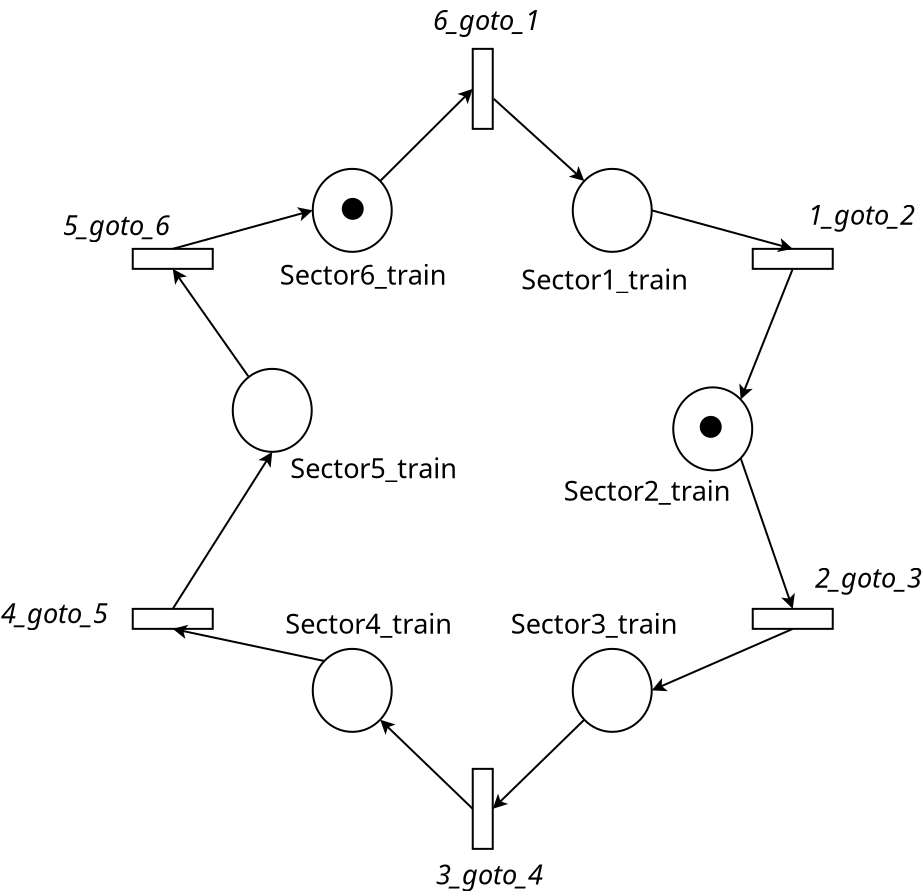<?xml version="1.0" encoding="UTF-8"?>
<dia:diagram xmlns:dia="http://www.lysator.liu.se/~alla/dia/">
  <dia:layer name="Background" visible="true" active="true">
    <dia:object type="Standard - Ellipse" version="0" id="O0">
      <dia:attribute name="obj_pos">
        <dia:point val="12,-2"/>
      </dia:attribute>
      <dia:attribute name="obj_bb">
        <dia:rectangle val="11.95,-2.05;16,2.2"/>
      </dia:attribute>
      <dia:attribute name="elem_corner">
        <dia:point val="12,-2"/>
      </dia:attribute>
      <dia:attribute name="elem_width">
        <dia:real val="3.95"/>
      </dia:attribute>
      <dia:attribute name="elem_height">
        <dia:real val="4.15"/>
      </dia:attribute>
    </dia:object>
    <dia:object type="Standard - Ellipse" version="0" id="O1">
      <dia:attribute name="obj_pos">
        <dia:point val="8,8"/>
      </dia:attribute>
      <dia:attribute name="obj_bb">
        <dia:rectangle val="7.95,7.95;12,12.2"/>
      </dia:attribute>
      <dia:attribute name="elem_corner">
        <dia:point val="8,8"/>
      </dia:attribute>
      <dia:attribute name="elem_width">
        <dia:real val="3.95"/>
      </dia:attribute>
      <dia:attribute name="elem_height">
        <dia:real val="4.15"/>
      </dia:attribute>
    </dia:object>
    <dia:object type="Standard - Ellipse" version="0" id="O2">
      <dia:attribute name="obj_pos">
        <dia:point val="30.025,8.925"/>
      </dia:attribute>
      <dia:attribute name="obj_bb">
        <dia:rectangle val="29.975,8.875;34.025,13.125"/>
      </dia:attribute>
      <dia:attribute name="elem_corner">
        <dia:point val="30.025,8.925"/>
      </dia:attribute>
      <dia:attribute name="elem_width">
        <dia:real val="3.95"/>
      </dia:attribute>
      <dia:attribute name="elem_height">
        <dia:real val="4.15"/>
      </dia:attribute>
    </dia:object>
    <dia:object type="Standard - Ellipse" version="0" id="O3">
      <dia:attribute name="obj_pos">
        <dia:point val="25,-2"/>
      </dia:attribute>
      <dia:attribute name="obj_bb">
        <dia:rectangle val="24.95,-2.05;29,2.2"/>
      </dia:attribute>
      <dia:attribute name="elem_corner">
        <dia:point val="25,-2"/>
      </dia:attribute>
      <dia:attribute name="elem_width">
        <dia:real val="3.95"/>
      </dia:attribute>
      <dia:attribute name="elem_height">
        <dia:real val="4.15"/>
      </dia:attribute>
    </dia:object>
    <dia:object type="Standard - Box" version="0" id="O4">
      <dia:attribute name="obj_pos">
        <dia:point val="20,-8"/>
      </dia:attribute>
      <dia:attribute name="obj_bb">
        <dia:rectangle val="19.95,-8.05;21.05,-3.95"/>
      </dia:attribute>
      <dia:attribute name="elem_corner">
        <dia:point val="20,-8"/>
      </dia:attribute>
      <dia:attribute name="elem_width">
        <dia:real val="1"/>
      </dia:attribute>
      <dia:attribute name="elem_height">
        <dia:real val="4"/>
      </dia:attribute>
      <dia:attribute name="show_background">
        <dia:boolean val="true"/>
      </dia:attribute>
    </dia:object>
    <dia:object type="Standard - Line" version="0" id="O5">
      <dia:attribute name="obj_pos">
        <dia:point val="15.371,-1.392"/>
      </dia:attribute>
      <dia:attribute name="obj_bb">
        <dia:rectangle val="15.301,-6.079;20.079,-1.322"/>
      </dia:attribute>
      <dia:attribute name="conn_endpoints">
        <dia:point val="15.371,-1.392"/>
        <dia:point val="20,-6"/>
      </dia:attribute>
      <dia:attribute name="numcp">
        <dia:int val="1"/>
      </dia:attribute>
      <dia:attribute name="end_arrow">
        <dia:enum val="22"/>
      </dia:attribute>
      <dia:attribute name="end_arrow_length">
        <dia:real val="0.5"/>
      </dia:attribute>
      <dia:attribute name="end_arrow_width">
        <dia:real val="0.5"/>
      </dia:attribute>
      <dia:connections>
        <dia:connection handle="0" to="O0" connection="2"/>
        <dia:connection handle="1" to="O4" connection="3"/>
      </dia:connections>
    </dia:object>
    <dia:object type="Standard - Line" version="0" id="O6">
      <dia:attribute name="obj_pos">
        <dia:point val="21.048,-5.503"/>
      </dia:attribute>
      <dia:attribute name="obj_bb">
        <dia:rectangle val="20.977,-5.573;25.661,-1.317"/>
      </dia:attribute>
      <dia:attribute name="conn_endpoints">
        <dia:point val="21.048,-5.503"/>
        <dia:point val="25.578,-1.392"/>
      </dia:attribute>
      <dia:attribute name="numcp">
        <dia:int val="1"/>
      </dia:attribute>
      <dia:attribute name="end_arrow">
        <dia:enum val="22"/>
      </dia:attribute>
      <dia:attribute name="end_arrow_length">
        <dia:real val="0.5"/>
      </dia:attribute>
      <dia:attribute name="end_arrow_width">
        <dia:real val="0.5"/>
      </dia:attribute>
      <dia:connections>
        <dia:connection handle="0" to="O4" connection="8"/>
        <dia:connection handle="1" to="O3" connection="0"/>
      </dia:connections>
    </dia:object>
    <dia:object type="Standard - Ellipse" version="0" id="O7">
      <dia:attribute name="obj_pos">
        <dia:point val="12,22"/>
      </dia:attribute>
      <dia:attribute name="obj_bb">
        <dia:rectangle val="11.95,21.95;16,26.2"/>
      </dia:attribute>
      <dia:attribute name="elem_corner">
        <dia:point val="12,22"/>
      </dia:attribute>
      <dia:attribute name="elem_width">
        <dia:real val="3.95"/>
      </dia:attribute>
      <dia:attribute name="elem_height">
        <dia:real val="4.15"/>
      </dia:attribute>
    </dia:object>
    <dia:object type="Standard - Ellipse" version="0" id="O8">
      <dia:attribute name="obj_pos">
        <dia:point val="25,22"/>
      </dia:attribute>
      <dia:attribute name="obj_bb">
        <dia:rectangle val="24.95,21.95;29,26.2"/>
      </dia:attribute>
      <dia:attribute name="elem_corner">
        <dia:point val="25,22"/>
      </dia:attribute>
      <dia:attribute name="elem_width">
        <dia:real val="3.95"/>
      </dia:attribute>
      <dia:attribute name="elem_height">
        <dia:real val="4.15"/>
      </dia:attribute>
    </dia:object>
    <dia:object type="Standard - Box" version="0" id="O9">
      <dia:attribute name="obj_pos">
        <dia:point val="20,28"/>
      </dia:attribute>
      <dia:attribute name="obj_bb">
        <dia:rectangle val="19.95,27.95;21.05,32.05"/>
      </dia:attribute>
      <dia:attribute name="elem_corner">
        <dia:point val="20,28"/>
      </dia:attribute>
      <dia:attribute name="elem_width">
        <dia:real val="1"/>
      </dia:attribute>
      <dia:attribute name="elem_height">
        <dia:real val="4"/>
      </dia:attribute>
      <dia:attribute name="show_background">
        <dia:boolean val="true"/>
      </dia:attribute>
    </dia:object>
    <dia:object type="Standard - Box" version="0" id="O10">
      <dia:attribute name="obj_pos">
        <dia:point val="3,2"/>
      </dia:attribute>
      <dia:attribute name="obj_bb">
        <dia:rectangle val="2.95,1.95;7.05,3.05"/>
      </dia:attribute>
      <dia:attribute name="elem_corner">
        <dia:point val="3,2"/>
      </dia:attribute>
      <dia:attribute name="elem_width">
        <dia:real val="4"/>
      </dia:attribute>
      <dia:attribute name="elem_height">
        <dia:real val="1"/>
      </dia:attribute>
      <dia:attribute name="show_background">
        <dia:boolean val="true"/>
      </dia:attribute>
    </dia:object>
    <dia:object type="Standard - Box" version="0" id="O11">
      <dia:attribute name="obj_pos">
        <dia:point val="3,20"/>
      </dia:attribute>
      <dia:attribute name="obj_bb">
        <dia:rectangle val="2.95,19.95;7.05,21.05"/>
      </dia:attribute>
      <dia:attribute name="elem_corner">
        <dia:point val="3,20"/>
      </dia:attribute>
      <dia:attribute name="elem_width">
        <dia:real val="4"/>
      </dia:attribute>
      <dia:attribute name="elem_height">
        <dia:real val="1"/>
      </dia:attribute>
      <dia:attribute name="show_background">
        <dia:boolean val="true"/>
      </dia:attribute>
    </dia:object>
    <dia:object type="Standard - Box" version="0" id="O12">
      <dia:attribute name="obj_pos">
        <dia:point val="34,2"/>
      </dia:attribute>
      <dia:attribute name="obj_bb">
        <dia:rectangle val="33.95,1.95;38.05,3.05"/>
      </dia:attribute>
      <dia:attribute name="elem_corner">
        <dia:point val="34,2"/>
      </dia:attribute>
      <dia:attribute name="elem_width">
        <dia:real val="4"/>
      </dia:attribute>
      <dia:attribute name="elem_height">
        <dia:real val="1"/>
      </dia:attribute>
      <dia:attribute name="show_background">
        <dia:boolean val="true"/>
      </dia:attribute>
    </dia:object>
    <dia:object type="Standard - Box" version="0" id="O13">
      <dia:attribute name="obj_pos">
        <dia:point val="34,20"/>
      </dia:attribute>
      <dia:attribute name="obj_bb">
        <dia:rectangle val="33.95,19.95;38.05,21.05"/>
      </dia:attribute>
      <dia:attribute name="elem_corner">
        <dia:point val="34,20"/>
      </dia:attribute>
      <dia:attribute name="elem_width">
        <dia:real val="4"/>
      </dia:attribute>
      <dia:attribute name="elem_height">
        <dia:real val="1"/>
      </dia:attribute>
      <dia:attribute name="show_background">
        <dia:boolean val="true"/>
      </dia:attribute>
    </dia:object>
    <dia:object type="Standard - Line" version="0" id="O14">
      <dia:attribute name="obj_pos">
        <dia:point val="28.95,0.075"/>
      </dia:attribute>
      <dia:attribute name="obj_bb">
        <dia:rectangle val="28.889,0.014;36.108,2.188"/>
      </dia:attribute>
      <dia:attribute name="conn_endpoints">
        <dia:point val="28.95,0.075"/>
        <dia:point val="36,2"/>
      </dia:attribute>
      <dia:attribute name="numcp">
        <dia:int val="1"/>
      </dia:attribute>
      <dia:attribute name="end_arrow">
        <dia:enum val="22"/>
      </dia:attribute>
      <dia:attribute name="end_arrow_length">
        <dia:real val="0.5"/>
      </dia:attribute>
      <dia:attribute name="end_arrow_width">
        <dia:real val="0.5"/>
      </dia:attribute>
      <dia:connections>
        <dia:connection handle="0" to="O3" connection="4"/>
        <dia:connection handle="1" to="O12" connection="1"/>
      </dia:connections>
    </dia:object>
    <dia:object type="Standard - Line" version="0" id="O15">
      <dia:attribute name="obj_pos">
        <dia:point val="36,3"/>
      </dia:attribute>
      <dia:attribute name="obj_bb">
        <dia:rectangle val="33.279,2.935;36.065,9.637"/>
      </dia:attribute>
      <dia:attribute name="conn_endpoints">
        <dia:point val="36,3"/>
        <dia:point val="33.397,9.533"/>
      </dia:attribute>
      <dia:attribute name="numcp">
        <dia:int val="1"/>
      </dia:attribute>
      <dia:attribute name="end_arrow">
        <dia:enum val="22"/>
      </dia:attribute>
      <dia:attribute name="end_arrow_length">
        <dia:real val="0.5"/>
      </dia:attribute>
      <dia:attribute name="end_arrow_width">
        <dia:real val="0.5"/>
      </dia:attribute>
      <dia:connections>
        <dia:connection handle="0" to="O12" connection="6"/>
        <dia:connection handle="1" to="O2" connection="2"/>
      </dia:connections>
    </dia:object>
    <dia:object type="Standard - Line" version="0" id="O16">
      <dia:attribute name="obj_pos">
        <dia:point val="33.397,12.467"/>
      </dia:attribute>
      <dia:attribute name="obj_bb">
        <dia:rectangle val="33.333,12.404;36.144,20.106"/>
      </dia:attribute>
      <dia:attribute name="conn_endpoints">
        <dia:point val="33.397,12.467"/>
        <dia:point val="36,20"/>
      </dia:attribute>
      <dia:attribute name="numcp">
        <dia:int val="1"/>
      </dia:attribute>
      <dia:attribute name="end_arrow">
        <dia:enum val="22"/>
      </dia:attribute>
      <dia:attribute name="end_arrow_length">
        <dia:real val="0.5"/>
      </dia:attribute>
      <dia:attribute name="end_arrow_width">
        <dia:real val="0.5"/>
      </dia:attribute>
      <dia:connections>
        <dia:connection handle="0" to="O2" connection="7"/>
        <dia:connection handle="1" to="O13" connection="1"/>
      </dia:connections>
    </dia:object>
    <dia:object type="Standard - Line" version="0" id="O17">
      <dia:attribute name="obj_pos">
        <dia:point val="36,21"/>
      </dia:attribute>
      <dia:attribute name="obj_bb">
        <dia:rectangle val="28.848,20.934;36.066,24.175"/>
      </dia:attribute>
      <dia:attribute name="conn_endpoints">
        <dia:point val="36,21"/>
        <dia:point val="28.95,24.075"/>
      </dia:attribute>
      <dia:attribute name="numcp">
        <dia:int val="1"/>
      </dia:attribute>
      <dia:attribute name="end_arrow">
        <dia:enum val="22"/>
      </dia:attribute>
      <dia:attribute name="end_arrow_length">
        <dia:real val="0.5"/>
      </dia:attribute>
      <dia:attribute name="end_arrow_width">
        <dia:real val="0.5"/>
      </dia:attribute>
      <dia:connections>
        <dia:connection handle="0" to="O13" connection="6"/>
        <dia:connection handle="1" to="O8" connection="4"/>
      </dia:connections>
    </dia:object>
    <dia:object type="Standard - Line" version="0" id="O18">
      <dia:attribute name="obj_pos">
        <dia:point val="25.578,25.542"/>
      </dia:attribute>
      <dia:attribute name="obj_bb">
        <dia:rectangle val="20.92,25.471;25.649,30.078"/>
      </dia:attribute>
      <dia:attribute name="conn_endpoints">
        <dia:point val="25.578,25.542"/>
        <dia:point val="21,30"/>
      </dia:attribute>
      <dia:attribute name="numcp">
        <dia:int val="1"/>
      </dia:attribute>
      <dia:attribute name="end_arrow">
        <dia:enum val="22"/>
      </dia:attribute>
      <dia:attribute name="end_arrow_length">
        <dia:real val="0.5"/>
      </dia:attribute>
      <dia:attribute name="end_arrow_width">
        <dia:real val="0.5"/>
      </dia:attribute>
      <dia:connections>
        <dia:connection handle="0" to="O8" connection="5"/>
        <dia:connection handle="1" to="O9" connection="4"/>
      </dia:connections>
    </dia:object>
    <dia:object type="Standard - Line" version="0" id="O19">
      <dia:attribute name="obj_pos">
        <dia:point val="20,30"/>
      </dia:attribute>
      <dia:attribute name="obj_bb">
        <dia:rectangle val="15.291,25.465;20.071,30.071"/>
      </dia:attribute>
      <dia:attribute name="conn_endpoints">
        <dia:point val="20,30"/>
        <dia:point val="15.371,25.542"/>
      </dia:attribute>
      <dia:attribute name="numcp">
        <dia:int val="1"/>
      </dia:attribute>
      <dia:attribute name="end_arrow">
        <dia:enum val="22"/>
      </dia:attribute>
      <dia:attribute name="end_arrow_length">
        <dia:real val="0.5"/>
      </dia:attribute>
      <dia:attribute name="end_arrow_width">
        <dia:real val="0.5"/>
      </dia:attribute>
      <dia:connections>
        <dia:connection handle="0" to="O9" connection="3"/>
        <dia:connection handle="1" to="O7" connection="7"/>
      </dia:connections>
    </dia:object>
    <dia:object type="Standard - Line" version="0" id="O20">
      <dia:attribute name="obj_pos">
        <dia:point val="12.579,22.608"/>
      </dia:attribute>
      <dia:attribute name="obj_bb">
        <dia:rectangle val="4.891,20.773;12.638,22.667"/>
      </dia:attribute>
      <dia:attribute name="conn_endpoints">
        <dia:point val="12.579,22.608"/>
        <dia:point val="5,21"/>
      </dia:attribute>
      <dia:attribute name="numcp">
        <dia:int val="1"/>
      </dia:attribute>
      <dia:attribute name="end_arrow">
        <dia:enum val="22"/>
      </dia:attribute>
      <dia:attribute name="end_arrow_length">
        <dia:real val="0.5"/>
      </dia:attribute>
      <dia:attribute name="end_arrow_width">
        <dia:real val="0.5"/>
      </dia:attribute>
      <dia:connections>
        <dia:connection handle="0" to="O7" connection="0"/>
        <dia:connection handle="1" to="O11" connection="6"/>
      </dia:connections>
    </dia:object>
    <dia:object type="Standard - Line" version="0" id="O21">
      <dia:attribute name="obj_pos">
        <dia:point val="5,20"/>
      </dia:attribute>
      <dia:attribute name="obj_bb">
        <dia:rectangle val="4.931,12.056;10.044,20.069"/>
      </dia:attribute>
      <dia:attribute name="conn_endpoints">
        <dia:point val="5,20"/>
        <dia:point val="9.975,12.15"/>
      </dia:attribute>
      <dia:attribute name="numcp">
        <dia:int val="1"/>
      </dia:attribute>
      <dia:attribute name="end_arrow">
        <dia:enum val="22"/>
      </dia:attribute>
      <dia:attribute name="end_arrow_length">
        <dia:real val="0.5"/>
      </dia:attribute>
      <dia:attribute name="end_arrow_width">
        <dia:real val="0.5"/>
      </dia:attribute>
      <dia:connections>
        <dia:connection handle="0" to="O11" connection="1"/>
        <dia:connection handle="1" to="O1" connection="6"/>
      </dia:connections>
    </dia:object>
    <dia:object type="Standard - Line" version="0" id="O22">
      <dia:attribute name="obj_pos">
        <dia:point val="8.774,8.367"/>
      </dia:attribute>
      <dia:attribute name="obj_bb">
        <dia:rectangle val="4.93,2.909;8.843,8.436"/>
      </dia:attribute>
      <dia:attribute name="conn_endpoints">
        <dia:point val="8.774,8.367"/>
        <dia:point val="5,3"/>
      </dia:attribute>
      <dia:attribute name="numcp">
        <dia:int val="1"/>
      </dia:attribute>
      <dia:attribute name="end_arrow">
        <dia:enum val="22"/>
      </dia:attribute>
      <dia:attribute name="end_arrow_length">
        <dia:real val="0.5"/>
      </dia:attribute>
      <dia:attribute name="end_arrow_width">
        <dia:real val="0.5"/>
      </dia:attribute>
      <dia:connections>
        <dia:connection handle="0" to="O1" connection="8"/>
        <dia:connection handle="1" to="O10" connection="6"/>
      </dia:connections>
    </dia:object>
    <dia:object type="Standard - Line" version="0" id="O23">
      <dia:attribute name="obj_pos">
        <dia:point val="5,2"/>
      </dia:attribute>
      <dia:attribute name="obj_bb">
        <dia:rectangle val="4.939,-0.112;12.108,2.061"/>
      </dia:attribute>
      <dia:attribute name="conn_endpoints">
        <dia:point val="5,2"/>
        <dia:point val="12,0.075"/>
      </dia:attribute>
      <dia:attribute name="numcp">
        <dia:int val="1"/>
      </dia:attribute>
      <dia:attribute name="end_arrow">
        <dia:enum val="22"/>
      </dia:attribute>
      <dia:attribute name="end_arrow_length">
        <dia:real val="0.5"/>
      </dia:attribute>
      <dia:attribute name="end_arrow_width">
        <dia:real val="0.5"/>
      </dia:attribute>
      <dia:connections>
        <dia:connection handle="0" to="O10" connection="1"/>
        <dia:connection handle="1" to="O0" connection="3"/>
      </dia:connections>
    </dia:object>
    <dia:object type="Standard - Ellipse" version="0" id="O24">
      <dia:attribute name="obj_pos">
        <dia:point val="13.5,-0.5"/>
      </dia:attribute>
      <dia:attribute name="obj_bb">
        <dia:rectangle val="13.45,-0.55;14.55,0.55"/>
      </dia:attribute>
      <dia:attribute name="elem_corner">
        <dia:point val="13.5,-0.5"/>
      </dia:attribute>
      <dia:attribute name="elem_width">
        <dia:real val="1"/>
      </dia:attribute>
      <dia:attribute name="elem_height">
        <dia:real val="1"/>
      </dia:attribute>
      <dia:attribute name="border_width">
        <dia:real val="0.1"/>
      </dia:attribute>
      <dia:attribute name="inner_color">
        <dia:color val="#000000"/>
      </dia:attribute>
    </dia:object>
    <dia:object type="Standard - Ellipse" version="0" id="O25">
      <dia:attribute name="obj_pos">
        <dia:point val="31.4,10.4"/>
      </dia:attribute>
      <dia:attribute name="obj_bb">
        <dia:rectangle val="31.35,10.35;32.45,11.45"/>
      </dia:attribute>
      <dia:attribute name="elem_corner">
        <dia:point val="31.4,10.4"/>
      </dia:attribute>
      <dia:attribute name="elem_width">
        <dia:real val="1"/>
      </dia:attribute>
      <dia:attribute name="elem_height">
        <dia:real val="1"/>
      </dia:attribute>
      <dia:attribute name="border_width">
        <dia:real val="0.1"/>
      </dia:attribute>
      <dia:attribute name="inner_color">
        <dia:color val="#000000"/>
      </dia:attribute>
    </dia:object>
    <dia:object type="Standard - Text" version="1" id="O26">
      <dia:attribute name="obj_pos">
        <dia:point val="10.625,21.25"/>
      </dia:attribute>
      <dia:attribute name="obj_bb">
        <dia:rectangle val="10.625,19.992;19.68,21.57"/>
      </dia:attribute>
      <dia:attribute name="text">
        <dia:composite type="text">
          <dia:attribute name="string">
            <dia:string>#Sector4_train#</dia:string>
          </dia:attribute>
          <dia:attribute name="font">
            <dia:font family="sans" style="0" name="Helvetica"/>
          </dia:attribute>
          <dia:attribute name="height">
            <dia:real val="1.693"/>
          </dia:attribute>
          <dia:attribute name="pos">
            <dia:point val="10.625,21.25"/>
          </dia:attribute>
          <dia:attribute name="color">
            <dia:color val="#000000"/>
          </dia:attribute>
          <dia:attribute name="alignment">
            <dia:enum val="0"/>
          </dia:attribute>
        </dia:composite>
      </dia:attribute>
      <dia:attribute name="valign">
        <dia:enum val="3"/>
      </dia:attribute>
    </dia:object>
    <dia:object type="Standard - Text" version="1" id="O27">
      <dia:attribute name="obj_pos">
        <dia:point val="21.9,21.238"/>
      </dia:attribute>
      <dia:attribute name="obj_bb">
        <dia:rectangle val="21.9,19.98;30.955,21.558"/>
      </dia:attribute>
      <dia:attribute name="text">
        <dia:composite type="text">
          <dia:attribute name="string">
            <dia:string>#Sector3_train#</dia:string>
          </dia:attribute>
          <dia:attribute name="font">
            <dia:font family="sans" style="0" name="Helvetica"/>
          </dia:attribute>
          <dia:attribute name="height">
            <dia:real val="1.693"/>
          </dia:attribute>
          <dia:attribute name="pos">
            <dia:point val="21.9,21.238"/>
          </dia:attribute>
          <dia:attribute name="color">
            <dia:color val="#000000"/>
          </dia:attribute>
          <dia:attribute name="alignment">
            <dia:enum val="0"/>
          </dia:attribute>
        </dia:composite>
      </dia:attribute>
      <dia:attribute name="valign">
        <dia:enum val="3"/>
      </dia:attribute>
    </dia:object>
    <dia:object type="Standard - Text" version="1" id="O28">
      <dia:attribute name="obj_pos">
        <dia:point val="26.475,20.85"/>
      </dia:attribute>
      <dia:attribute name="obj_bb">
        <dia:rectangle val="26.475,20.255;26.475,21"/>
      </dia:attribute>
      <dia:attribute name="text">
        <dia:composite type="text">
          <dia:attribute name="string">
            <dia:string>##</dia:string>
          </dia:attribute>
          <dia:attribute name="font">
            <dia:font family="sans" style="0" name="Helvetica"/>
          </dia:attribute>
          <dia:attribute name="height">
            <dia:real val="0.8"/>
          </dia:attribute>
          <dia:attribute name="pos">
            <dia:point val="26.475,20.85"/>
          </dia:attribute>
          <dia:attribute name="color">
            <dia:color val="#000000"/>
          </dia:attribute>
          <dia:attribute name="alignment">
            <dia:enum val="0"/>
          </dia:attribute>
        </dia:composite>
      </dia:attribute>
      <dia:attribute name="valign">
        <dia:enum val="3"/>
      </dia:attribute>
    </dia:object>
    <dia:object type="Standard - Text" version="1" id="O29">
      <dia:attribute name="obj_pos">
        <dia:point val="24.55,14.588"/>
      </dia:attribute>
      <dia:attribute name="obj_bb">
        <dia:rectangle val="24.55,13.291;33.644,14.986"/>
      </dia:attribute>
      <dia:attribute name="text">
        <dia:composite type="text">
          <dia:attribute name="string">
            <dia:string>#Sector2_train#</dia:string>
          </dia:attribute>
          <dia:attribute name="font">
            <dia:font family="sans" style="0" name="Helvetica"/>
          </dia:attribute>
          <dia:attribute name="height">
            <dia:real val="1.693"/>
          </dia:attribute>
          <dia:attribute name="pos">
            <dia:point val="24.55,14.588"/>
          </dia:attribute>
          <dia:attribute name="color">
            <dia:color val="#000000"/>
          </dia:attribute>
          <dia:attribute name="alignment">
            <dia:enum val="0"/>
          </dia:attribute>
        </dia:composite>
      </dia:attribute>
      <dia:attribute name="valign">
        <dia:enum val="3"/>
      </dia:attribute>
    </dia:object>
    <dia:object type="Standard - Text" version="1" id="O30">
      <dia:attribute name="obj_pos">
        <dia:point val="10.875,13.467"/>
      </dia:attribute>
      <dia:attribute name="obj_bb">
        <dia:rectangle val="10.875,12.21;19.93,13.787"/>
      </dia:attribute>
      <dia:attribute name="text">
        <dia:composite type="text">
          <dia:attribute name="string">
            <dia:string>#Sector5_train#</dia:string>
          </dia:attribute>
          <dia:attribute name="font">
            <dia:font family="sans" style="0" name="Helvetica"/>
          </dia:attribute>
          <dia:attribute name="height">
            <dia:real val="1.693"/>
          </dia:attribute>
          <dia:attribute name="pos">
            <dia:point val="10.875,13.467"/>
          </dia:attribute>
          <dia:attribute name="color">
            <dia:color val="#000000"/>
          </dia:attribute>
          <dia:attribute name="alignment">
            <dia:enum val="0"/>
          </dia:attribute>
        </dia:composite>
      </dia:attribute>
      <dia:attribute name="valign">
        <dia:enum val="3"/>
      </dia:attribute>
    </dia:object>
    <dia:object type="Standard - Text" version="1" id="O31">
      <dia:attribute name="obj_pos">
        <dia:point val="10.35,3.797"/>
      </dia:attribute>
      <dia:attribute name="obj_bb">
        <dia:rectangle val="10.35,2.54;19.405,4.117"/>
      </dia:attribute>
      <dia:attribute name="text">
        <dia:composite type="text">
          <dia:attribute name="string">
            <dia:string>#Sector6_train#</dia:string>
          </dia:attribute>
          <dia:attribute name="font">
            <dia:font family="sans" style="0" name="Helvetica"/>
          </dia:attribute>
          <dia:attribute name="height">
            <dia:real val="1.693"/>
          </dia:attribute>
          <dia:attribute name="pos">
            <dia:point val="10.35,3.797"/>
          </dia:attribute>
          <dia:attribute name="color">
            <dia:color val="#000000"/>
          </dia:attribute>
          <dia:attribute name="alignment">
            <dia:enum val="0"/>
          </dia:attribute>
        </dia:composite>
      </dia:attribute>
      <dia:attribute name="valign">
        <dia:enum val="3"/>
      </dia:attribute>
    </dia:object>
    <dia:object type="Standard - Text" version="1" id="O32">
      <dia:attribute name="obj_pos">
        <dia:point val="22.425,4.027"/>
      </dia:attribute>
      <dia:attribute name="obj_bb">
        <dia:rectangle val="22.425,2.77;31.48,4.348"/>
      </dia:attribute>
      <dia:attribute name="text">
        <dia:composite type="text">
          <dia:attribute name="string">
            <dia:string>#Sector1_train#</dia:string>
          </dia:attribute>
          <dia:attribute name="font">
            <dia:font family="sans" style="0" name="Helvetica"/>
          </dia:attribute>
          <dia:attribute name="height">
            <dia:real val="1.693"/>
          </dia:attribute>
          <dia:attribute name="pos">
            <dia:point val="22.425,4.027"/>
          </dia:attribute>
          <dia:attribute name="color">
            <dia:color val="#000000"/>
          </dia:attribute>
          <dia:attribute name="alignment">
            <dia:enum val="0"/>
          </dia:attribute>
        </dia:composite>
      </dia:attribute>
      <dia:attribute name="valign">
        <dia:enum val="3"/>
      </dia:attribute>
    </dia:object>
    <dia:object type="Standard - Text" version="1" id="O33">
      <dia:attribute name="obj_pos">
        <dia:point val="-0.487,1.317"/>
      </dia:attribute>
      <dia:attribute name="obj_bb">
        <dia:rectangle val="-0.487,0.06;5.645,1.637"/>
      </dia:attribute>
      <dia:attribute name="text">
        <dia:composite type="text">
          <dia:attribute name="string">
            <dia:string>#5_goto_6#</dia:string>
          </dia:attribute>
          <dia:attribute name="font">
            <dia:font family="sans" style="8" name="Helvetica-Oblique"/>
          </dia:attribute>
          <dia:attribute name="height">
            <dia:real val="1.693"/>
          </dia:attribute>
          <dia:attribute name="pos">
            <dia:point val="-0.487,1.317"/>
          </dia:attribute>
          <dia:attribute name="color">
            <dia:color val="#000000"/>
          </dia:attribute>
          <dia:attribute name="alignment">
            <dia:enum val="0"/>
          </dia:attribute>
        </dia:composite>
      </dia:attribute>
      <dia:attribute name="valign">
        <dia:enum val="3"/>
      </dia:attribute>
    </dia:object>
    <dia:object type="Standard - Text" version="1" id="O34">
      <dia:attribute name="obj_pos">
        <dia:point val="-3.587,20.718"/>
      </dia:attribute>
      <dia:attribute name="obj_bb">
        <dia:rectangle val="-3.587,19.46;2.545,21.038"/>
      </dia:attribute>
      <dia:attribute name="text">
        <dia:composite type="text">
          <dia:attribute name="string">
            <dia:string>#4_goto_5#</dia:string>
          </dia:attribute>
          <dia:attribute name="font">
            <dia:font family="sans" style="8" name="Helvetica-Oblique"/>
          </dia:attribute>
          <dia:attribute name="height">
            <dia:real val="1.693"/>
          </dia:attribute>
          <dia:attribute name="pos">
            <dia:point val="-3.587,20.718"/>
          </dia:attribute>
          <dia:attribute name="color">
            <dia:color val="#000000"/>
          </dia:attribute>
          <dia:attribute name="alignment">
            <dia:enum val="0"/>
          </dia:attribute>
        </dia:composite>
      </dia:attribute>
      <dia:attribute name="valign">
        <dia:enum val="3"/>
      </dia:attribute>
    </dia:object>
    <dia:object type="Standard - Text" version="1" id="O35">
      <dia:attribute name="obj_pos">
        <dia:point val="18.163,33.778"/>
      </dia:attribute>
      <dia:attribute name="obj_bb">
        <dia:rectangle val="18.163,32.52;24.295,34.097"/>
      </dia:attribute>
      <dia:attribute name="text">
        <dia:composite type="text">
          <dia:attribute name="string">
            <dia:string>#3_goto_4#</dia:string>
          </dia:attribute>
          <dia:attribute name="font">
            <dia:font family="sans" style="8" name="Helvetica-Oblique"/>
          </dia:attribute>
          <dia:attribute name="height">
            <dia:real val="1.693"/>
          </dia:attribute>
          <dia:attribute name="pos">
            <dia:point val="18.163,33.778"/>
          </dia:attribute>
          <dia:attribute name="color">
            <dia:color val="#000000"/>
          </dia:attribute>
          <dia:attribute name="alignment">
            <dia:enum val="0"/>
          </dia:attribute>
        </dia:composite>
      </dia:attribute>
      <dia:attribute name="valign">
        <dia:enum val="3"/>
      </dia:attribute>
    </dia:object>
    <dia:object type="Standard - Text" version="1" id="O36">
      <dia:attribute name="obj_pos">
        <dia:point val="37.113,18.938"/>
      </dia:attribute>
      <dia:attribute name="obj_bb">
        <dia:rectangle val="37.113,17.68;43.245,19.258"/>
      </dia:attribute>
      <dia:attribute name="text">
        <dia:composite type="text">
          <dia:attribute name="string">
            <dia:string>#2_goto_3#</dia:string>
          </dia:attribute>
          <dia:attribute name="font">
            <dia:font family="sans" style="8" name="Helvetica-Oblique"/>
          </dia:attribute>
          <dia:attribute name="height">
            <dia:real val="1.693"/>
          </dia:attribute>
          <dia:attribute name="pos">
            <dia:point val="37.113,18.938"/>
          </dia:attribute>
          <dia:attribute name="color">
            <dia:color val="#000000"/>
          </dia:attribute>
          <dia:attribute name="alignment">
            <dia:enum val="0"/>
          </dia:attribute>
        </dia:composite>
      </dia:attribute>
      <dia:attribute name="valign">
        <dia:enum val="3"/>
      </dia:attribute>
    </dia:object>
    <dia:object type="Standard - Text" version="1" id="O37">
      <dia:attribute name="obj_pos">
        <dia:point val="36.763,0.797"/>
      </dia:attribute>
      <dia:attribute name="obj_bb">
        <dia:rectangle val="36.763,-0.46;42.895,1.117"/>
      </dia:attribute>
      <dia:attribute name="text">
        <dia:composite type="text">
          <dia:attribute name="string">
            <dia:string>#1_goto_2#</dia:string>
          </dia:attribute>
          <dia:attribute name="font">
            <dia:font family="sans" style="8" name="Helvetica-Oblique"/>
          </dia:attribute>
          <dia:attribute name="height">
            <dia:real val="1.693"/>
          </dia:attribute>
          <dia:attribute name="pos">
            <dia:point val="36.763,0.797"/>
          </dia:attribute>
          <dia:attribute name="color">
            <dia:color val="#000000"/>
          </dia:attribute>
          <dia:attribute name="alignment">
            <dia:enum val="0"/>
          </dia:attribute>
        </dia:composite>
      </dia:attribute>
      <dia:attribute name="valign">
        <dia:enum val="3"/>
      </dia:attribute>
    </dia:object>
    <dia:object type="Standard - Text" version="1" id="O38">
      <dia:attribute name="obj_pos">
        <dia:point val="18.013,-8.943"/>
      </dia:attribute>
      <dia:attribute name="obj_bb">
        <dia:rectangle val="18.013,-10.2;24.145,-8.623"/>
      </dia:attribute>
      <dia:attribute name="text">
        <dia:composite type="text">
          <dia:attribute name="string">
            <dia:string>#6_goto_1#</dia:string>
          </dia:attribute>
          <dia:attribute name="font">
            <dia:font family="sans" style="8" name="Helvetica-Oblique"/>
          </dia:attribute>
          <dia:attribute name="height">
            <dia:real val="1.693"/>
          </dia:attribute>
          <dia:attribute name="pos">
            <dia:point val="18.013,-8.943"/>
          </dia:attribute>
          <dia:attribute name="color">
            <dia:color val="#000000"/>
          </dia:attribute>
          <dia:attribute name="alignment">
            <dia:enum val="0"/>
          </dia:attribute>
        </dia:composite>
      </dia:attribute>
      <dia:attribute name="valign">
        <dia:enum val="3"/>
      </dia:attribute>
    </dia:object>
  </dia:layer>
</dia:diagram>

